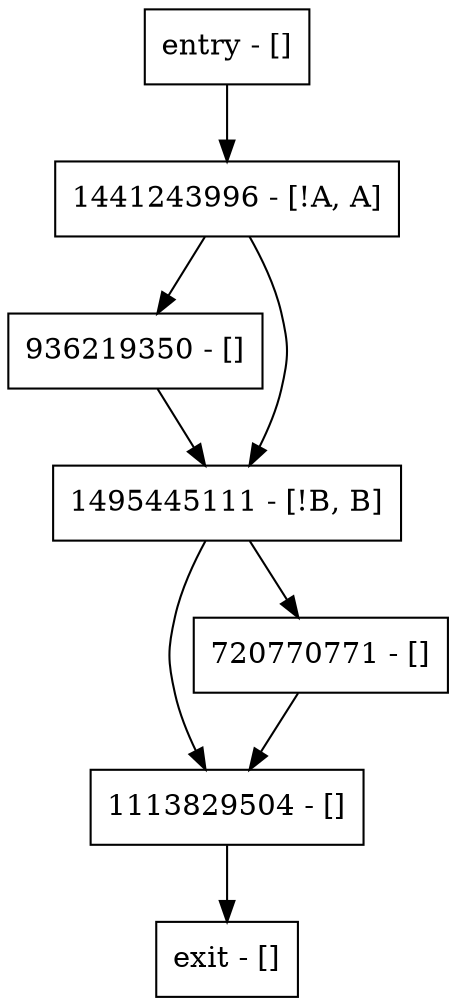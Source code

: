 digraph main {
node [shape=record];
entry [label="entry - []"];
exit [label="exit - []"];
1113829504 [label="1113829504 - []"];
720770771 [label="720770771 - []"];
936219350 [label="936219350 - []"];
1441243996 [label="1441243996 - [!A, A]"];
1495445111 [label="1495445111 - [!B, B]"];
entry;
exit;
entry -> 1441243996;
1113829504 -> exit;
720770771 -> 1113829504;
936219350 -> 1495445111;
1441243996 -> 936219350;
1441243996 -> 1495445111;
1495445111 -> 1113829504;
1495445111 -> 720770771;
}

